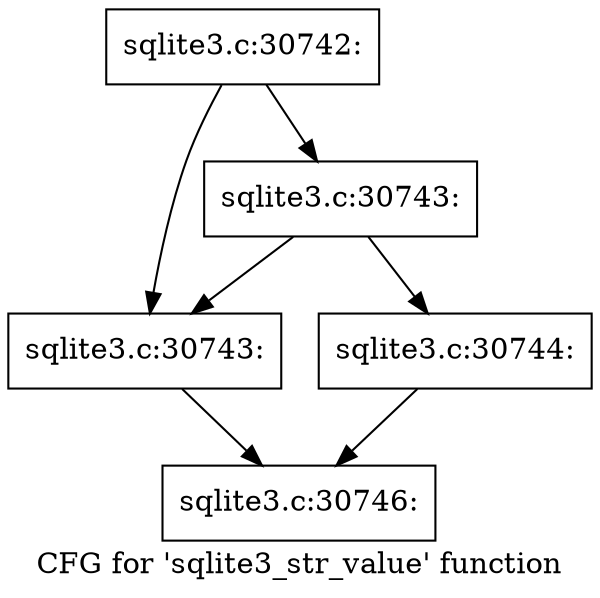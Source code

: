 digraph "CFG for 'sqlite3_str_value' function" {
	label="CFG for 'sqlite3_str_value' function";

	Node0x55c0f54831f0 [shape=record,label="{sqlite3.c:30742:}"];
	Node0x55c0f54831f0 -> Node0x55c0f5360af0;
	Node0x55c0f54831f0 -> Node0x55c0f5483fa0;
	Node0x55c0f5483fa0 [shape=record,label="{sqlite3.c:30743:}"];
	Node0x55c0f5483fa0 -> Node0x55c0f5360af0;
	Node0x55c0f5483fa0 -> Node0x55c0f5483c20;
	Node0x55c0f5360af0 [shape=record,label="{sqlite3.c:30743:}"];
	Node0x55c0f5360af0 -> Node0x55c0f5483ee0;
	Node0x55c0f5483c20 [shape=record,label="{sqlite3.c:30744:}"];
	Node0x55c0f5483c20 -> Node0x55c0f5483ee0;
	Node0x55c0f5483ee0 [shape=record,label="{sqlite3.c:30746:}"];
}
